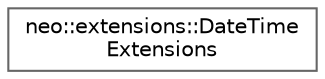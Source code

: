 digraph "Graphical Class Hierarchy"
{
 // LATEX_PDF_SIZE
  bgcolor="transparent";
  edge [fontname=Helvetica,fontsize=10,labelfontname=Helvetica,labelfontsize=10];
  node [fontname=Helvetica,fontsize=10,shape=box,height=0.2,width=0.4];
  rankdir="LR";
  Node0 [id="Node000000",label="neo::extensions::DateTime\lExtensions",height=0.2,width=0.4,color="grey40", fillcolor="white", style="filled",URL="$classneo_1_1extensions_1_1_date_time_extensions.html",tooltip="Extensions for date and time operations."];
}

